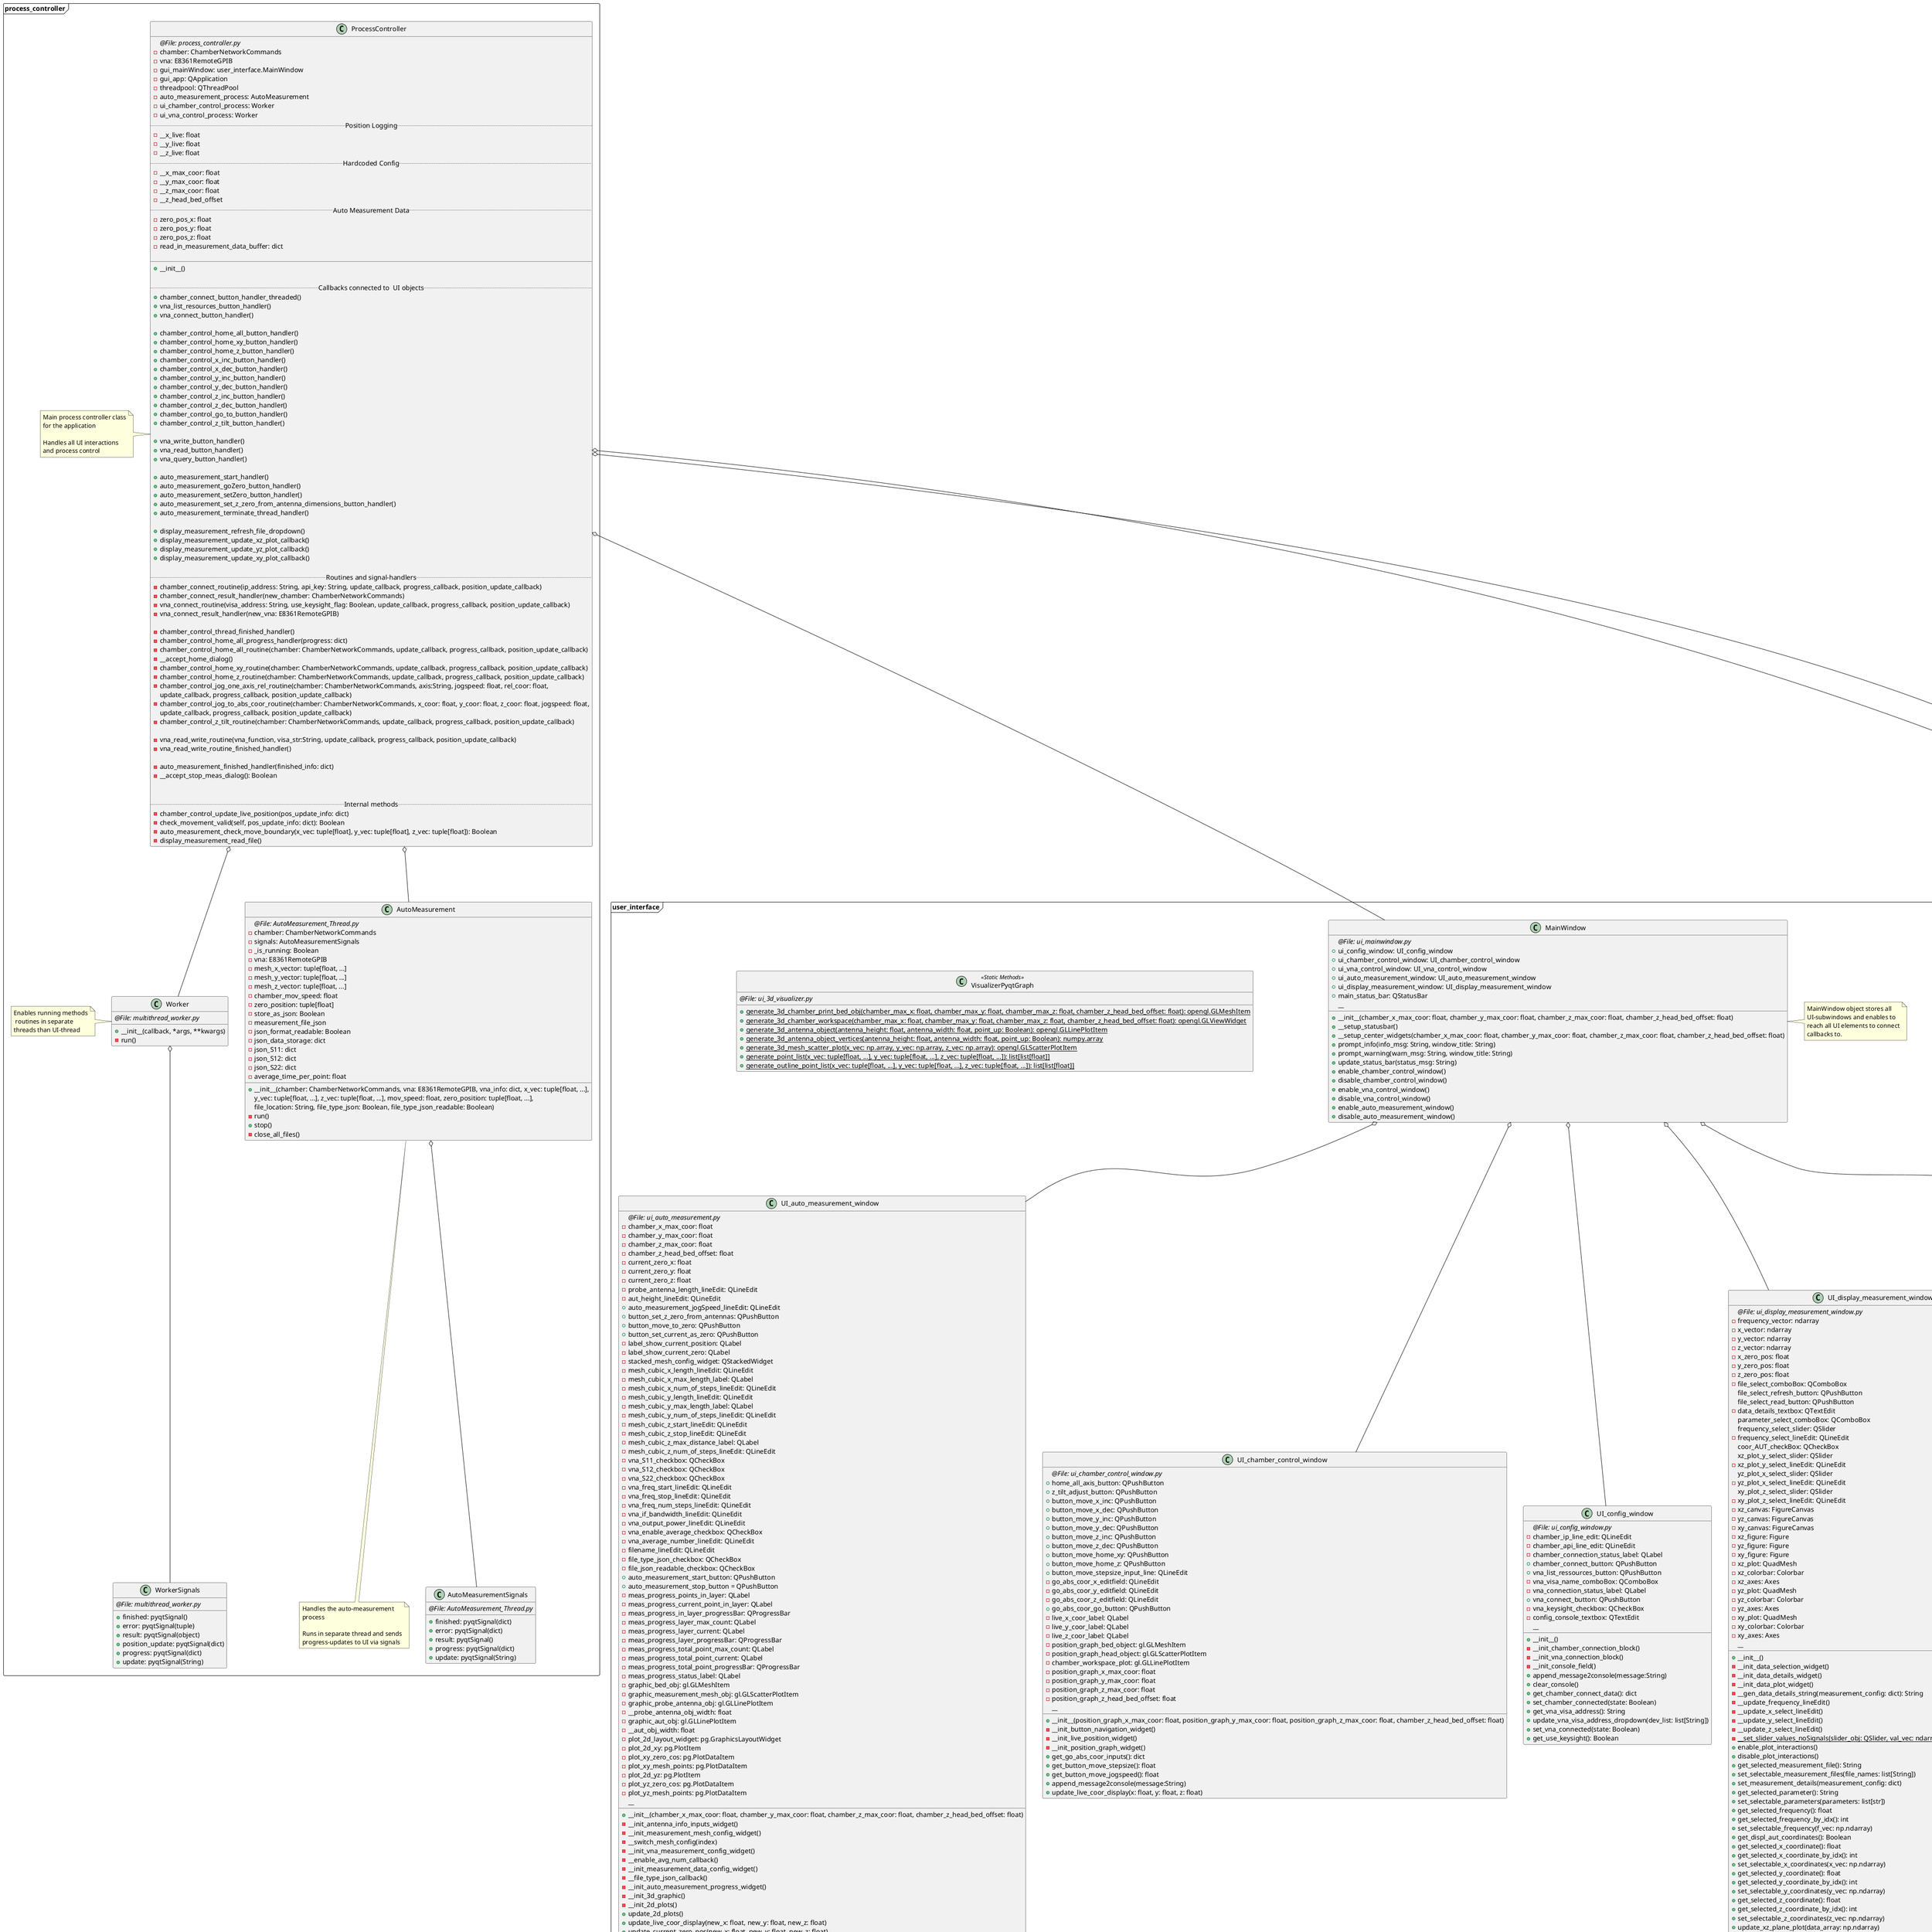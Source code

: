 @startuml
'https://plantuml.com/class-diagram

/'
'Python Modules'
package Python_Modules {
    class PyQt6 << (M, yellow) >>
    hide PyQt6 members
    class PyQtGraph << (M, yellow) >>
    hide PyQtGraph members
    class PyOpenGL << (M, yellow) >>
    hide PyOpenGL members
    class matplotlib << (M, yellow) >>
    hide matplotlib members
    class requests << (M, yellow) >>
    hide requests members
    class numpy << (M, yellow) >>
    hide numpy members
    class pyvisa << (M, yellow) >>
    hide pyvisa members
}
'/

'Grouping' || 'Class definitions'
package Hardware_Abstraction <<Frame>> {
    class NetworkDevice {
        {abstract}@File: PythonChamberApp/connection_handler/network_device.py
        - __ip_address: String
        - __api_key: String
        __
        'methods'
        + set_ip_address(new_ip: String): void
        + set_api_key(new_key: String): void
        + get_ip_address(): String
        + get_api_key(): String
        + check_if_reachable(): requests.Response
    }

    class ChamberNetworkCommands {
        {abstract}@File: PythonChamberApp/chamber_net_interface/chamber_net_interface.py
        ...
        __
        'methods'
        + chamber_connect_serial() : dict
        + chamber_disconnect_serial() : dict
        - __chamber_jog_with_flag(x: float, y: float, z: float, speed: float, abs_coordinate: Boolean) : dict
        + chamber_jog_abs(x: float, y: float, z: float, speed: float) : dict
        + chamber_jog_rel(x: float, y: float, z: float, speed: float) : dict
        + chamber_home_with_flag(axis: String) : dict
        + chamber_system_restart(): dict
        + chamber_z_tilt_with_flag(): dict
        + chamber_isflagset(): Boolean
        + chamber_set_flag(): dict
        + chamber_reset_flag(): dict
    }

    class E8361RemoteGPIB {
        {abstract}@File: PythonChamberApp/vna_net_interface/vna_net_interface.py
        - resource_manager: pyvisa.ResourceManager
        - pna_device: pyvisa.Resource
        - running_measurements: list
        __
        'methods'
        + list_resources(): tuple(String)
        + list_resources_all(): tuple(String)
        + connect_pna(resource_name: String): Boolean
        + disconnect_pna()
        + pna_read_idn(): String
        + pna_preset(): Boolean
        + pna_add_measurement(meas_name: String, parameter: list[String]): int <<Don't Use>>
        - get_idx_of_meas(meas_name: String): int
        - pna_set_freq_start(meas_name: String, freq_start: float): Boolean
        - pna_set_freq_stop(meas_name: String, freq_stop: float): Boolean
        - pna_set_IF_BW(meas_name: String, if_bw: float): Boolean
        - pna_set_sweep_num_of_points(meas_name: String, num_of_points: int): Boolean
        - pna_set_output_power(meas_name: String, power_dbm: float): Boolean
        - pna_is_busy(): Boolean
        - pna_get_x_axis(meas_name: String) : list
        + pna_read_meas_data(meas_name: String, parameter: String) : list[list[float]]
        - pna_set_trigger_manual(): Boolean
        - pna_trigger_measurement(meas_name: String): Boolean
        - pna_set_trigger_continuous(): Boolean
        - pna_set_average_number(meas_name: String, avg_number: int): Boolean
        - pna_disable_average(meas_name: String): Boolean
        + pna_add_measurement_detailed(meas_name: String, parameter: list[String], freq_start: float, freq_stop: float,
                                             if_bw: float, sweep_num_points: int, output_power: float, trigger_manual: Boolean, average_number: int): Boolean
        + pna_write_custom_string(visa_str: String)
        + pna_read_custom_string(visa_str: String): pyvisa.Response
        + pna_query_custom_string(visa_str: String): pyvisa.Response
    }

}

package process_controller <<Frame>>  {
    class AutoMeasurementSignals {
        {abstract}@File: AutoMeasurement_Thread.py
        + finished: pyqtSignal(dict)
        + error: pyqtSignal(dict)
        + result: pyqtSignal()
        + progress: pyqtSignal(dict)
        + update: pyqtSignal(String)
    }

    class AutoMeasurement {
        {abstract}@File: AutoMeasurement_Thread.py
        - chamber: ChamberNetworkCommands
        - signals: AutoMeasurementSignals
        - _is_running: Boolean
        - vna: E8361RemoteGPIB
        - mesh_x_vector: tuple[float, ...]
        - mesh_y_vector: tuple[float, ...]
        - mesh_z_vector: tuple[float, ...]
        - chamber_mov_speed: float
        - zero_position: tuple[float]
        - store_as_json: Boolean
        - measurement_file_json
        - json_format_readable: Boolean
        - json_data_storage: dict
        - json_S11: dict
        - json_S12: dict
        - json_S22: dict
        - average_time_per_point: float
        __
        'methods'
        + __init__(chamber: ChamberNetworkCommands, vna: E8361RemoteGPIB, vna_info: dict, x_vec: tuple[float, ...],
                 y_vec: tuple[float, ...], z_vec: tuple[float, ...], mov_speed: float, zero_position: tuple[float, ...],
                 file_location: String, file_type_json: Boolean, file_type_json_readable: Boolean)
        - run()
        + stop()
        - close_all_files()
    }
    note bottom: Handles the auto-measurement\nprocess\n\nRuns in separate thread and sends\nprogress-updates to UI via signals

    class WorkerSignals {
        {abstract}@File: multithread_worker.py
        + finished: pyqtSignal()
        + error: pyqtSignal(tuple)
        + result: pyqtSignal(object)
        + position_update: pyqtSignal(dict)
        + progress: pyqtSignal(dict)
        + update: pyqtSignal(String)
    }

    class Worker {
        {abstract}@File: multithread_worker.py
        __
        'methods'
        + __init__(callback, *args, **kwargs)
        - run()
    }
    note left: Enables running methods\n routines in separate\nthreads than UI-thread

    class ProcessController {
        {abstract}@File: process_controller.py
        - chamber: ChamberNetworkCommands
        - vna: E8361RemoteGPIB
        - gui_mainWindow: user_interface.MainWindow
        - gui_app: QApplication
        - threadpool: QThreadPool
        - auto_measurement_process: AutoMeasurement
        - ui_chamber_control_process: Worker
        - ui_vna_control_process: Worker
        .. Position Logging ..
        - __x_live: float
        - __y_live: float
        - __z_live: float
        .. Hardcoded Config ..
        - __x_max_coor: float
        - __y_max_coor: float
        - __z_max_coor: float
        - __z_head_bed_offset
        .. Auto Measurement Data ..
        - zero_pos_x: float
        - zero_pos_y: float
        - zero_pos_z: float
        - read_in_measurement_data_buffer: dict

        __
        'methods'
        + __init__()

        .. Callbacks connected to  UI objects ..
        + chamber_connect_button_handler_threaded()
        + vna_list_resources_button_handler()
        + vna_connect_button_handler()

        + chamber_control_home_all_button_handler()
        + chamber_control_home_xy_button_handler()
        + chamber_control_home_z_button_handler()
        + chamber_control_x_inc_button_handler()
        + chamber_control_x_dec_button_handler()
        + chamber_control_y_inc_button_handler()
        + chamber_control_y_dec_button_handler()
        + chamber_control_z_inc_button_handler()
        + chamber_control_z_dec_button_handler()
        + chamber_control_go_to_button_handler()
        + chamber_control_z_tilt_button_handler()

        + vna_write_button_handler()
        + vna_read_button_handler()
        + vna_query_button_handler()

        + auto_measurement_start_handler()
        + auto_measurement_goZero_button_handler()
        + auto_measurement_setZero_button_handler()
        + auto_measurement_set_z_zero_from_antenna_dimensions_button_handler()
        + auto_measurement_terminate_thread_handler()

        + display_measurement_refresh_file_dropdown()
        + display_measurement_update_xz_plot_callback()
        + display_measurement_update_yz_plot_callback()
        + display_measurement_update_xy_plot_callback()

        .. Routines and signal-handlers ..
        - chamber_connect_routine(ip_address: String, api_key: String, update_callback, progress_callback, position_update_callback)
        - chamber_connect_result_handler(new_chamber: ChamberNetworkCommands)
        - vna_connect_routine(visa_address: String, use_keysight_flag: Boolean, update_callback, progress_callback, position_update_callback)
        - vna_connect_result_handler(new_vna: E8361RemoteGPIB)

        - chamber_control_thread_finished_handler()
        - chamber_control_home_all_progress_handler(progress: dict)
        - chamber_control_home_all_routine(chamber: ChamberNetworkCommands, update_callback, progress_callback, position_update_callback)
        - __accept_home_dialog()
        - chamber_control_home_xy_routine(chamber: ChamberNetworkCommands, update_callback, progress_callback, position_update_callback)
        - chamber_control_home_z_routine(chamber: ChamberNetworkCommands, update_callback, progress_callback, position_update_callback)
        - chamber_control_jog_one_axis_rel_routine(chamber: ChamberNetworkCommands, axis:String, jogspeed: float, rel_coor: float,
        update_callback, progress_callback, position_update_callback)
        - chamber_control_jog_to_abs_coor_routine(chamber: ChamberNetworkCommands, x_coor: float, y_coor: float, z_coor: float, jogspeed: float,
        update_callback, progress_callback, position_update_callback)
        - chamber_control_z_tilt_routine(chamber: ChamberNetworkCommands, update_callback, progress_callback, position_update_callback)

        - vna_read_write_routine(vna_function, visa_str:String, update_callback, progress_callback, position_update_callback)
        - vna_read_write_routine_finished_handler()

        - auto_measurement_finished_handler(finished_info: dict)
        - __accept_stop_meas_dialog(): Boolean


        .. Internal methods ..
        - chamber_control_update_live_position(pos_update_info: dict)
        - check_movement_valid(self, pos_update_info: dict): Boolean
        - auto_measurement_check_move_boundary(x_vec: tuple[float], y_vec: tuple[float], z_vec: tuple[float]): Boolean
        - display_measurement_read_file()
    }
    note left: Main process controller class\nfor the application\n\nHandles all UI interactions\nand process control
}

package user_interface <<Frame>> {
    class VisualizerPyqtGraph <<Static Methods>>{
    {abstract}@File: ui_3d_visualizer.py
        {static} + generate_3d_chamber_print_bed_obj(chamber_max_x: float, chamber_max_y: float, chamber_max_z: float, chamber_z_head_bed_offset: float): opengl.GLMeshItem
        {static} + generate_3d_chamber_workspace(chamber_max_x: float, chamber_max_y: float, chamber_max_z: float, chamber_z_head_bed_offset: float): opengl.GLViewWidget
        {static} + generate_3d_antenna_object(antenna_height: float, antenna_width: float, point_up: Boolean): opengl.GLLinePlotItem
        {static} + generate_3d_antenna_object_vertices(antenna_height: float, antenna_width: float, point_up: Boolean): numpy.array
        {static} + generate_3d_mesh_scatter_plot(x_vec: np.array, y_vec: np.array, z_vec: np.array): opengl.GLScatterPlotItem
        {static} + generate_point_list(x_vec: tuple[float, ...], y_vec: tuple[float, ...], z_vec: tuple[float, ...]): list[list[float]]
        {static} + generate_outline_point_list(x_vec: tuple[float, ...], y_vec: tuple[float, ...], z_vec: tuple[float, ...]): list[list[float]]
    }

    class UI_auto_measurement_window {
    {abstract}@File: ui_auto_measurement.py
        - chamber_x_max_coor: float
        - chamber_y_max_coor: float
        - chamber_z_max_coor: float
        - chamber_z_head_bed_offset: float
        - current_zero_x: float
        - current_zero_y: float
        - current_zero_z: float
        - probe_antenna_length_lineEdit: QLineEdit
        - aut_height_lineEdit: QLineEdit
        + auto_measurement_jogSpeed_lineEdit: QLineEdit
        + button_set_z_zero_from_antennas: QPushButton
        + button_move_to_zero: QPushButton
        + button_set_current_as_zero: QPushButton
        - label_show_current_position: QLabel
        - label_show_current_zero: QLabel
        - stacked_mesh_config_widget: QStackedWidget
        - mesh_cubic_x_length_lineEdit: QLineEdit
        - mesh_cubic_x_max_length_label: QLabel
        - mesh_cubic_x_num_of_steps_lineEdit: QLineEdit
        - mesh_cubic_y_length_lineEdit: QLineEdit
        - mesh_cubic_y_max_length_label: QLabel
        - mesh_cubic_y_num_of_steps_lineEdit: QLineEdit
        - mesh_cubic_z_start_lineEdit: QLineEdit
        - mesh_cubic_z_stop_lineEdit: QLineEdit
        - mesh_cubic_z_max_distance_label: QLabel
        - mesh_cubic_z_num_of_steps_lineEdit: QLineEdit
        - vna_S11_checkbox: QCheckBox
        - vna_S12_checkbox: QCheckBox
        - vna_S22_checkbox: QCheckBox
        - vna_freq_start_lineEdit: QLineEdit
        - vna_freq_stop_lineEdit: QLineEdit
        - vna_freq_num_steps_lineEdit: QLineEdit
        - vna_if_bandwidth_lineEdit: QLineEdit
        - vna_output_power_lineEdit: QLineEdit
        - vna_enable_average_checkbox: QCheckBox
        - vna_average_number_lineEdit: QLineEdit
        - filename_lineEdit: QLineEdit
        - file_type_json_checkbox: QCheckBox
        - file_json_readable_checkbox: QCheckBox
        + auto_measurement_start_button: QPushButton
        + auto_measurement_stop_button = QPushButton
        - meas_progress_points_in_layer: QLabel
        - meas_progress_current_point_in_layer: QLabel
        - meas_progress_in_layer_progressBar: QProgressBar
        - meas_progress_layer_max_count: QLabel
        - meas_progress_layer_current: QLabel
        - meas_progress_layer_progressBar: QProgressBar
        - meas_progress_total_point_max_count: QLabel
        - meas_progress_total_point_current: QLabel
        - meas_progress_total_point_progressBar: QProgressBar
        - meas_progress_status_label: QLabel
        - graphic_bed_obj: gl.GLMeshItem
        - graphic_measurement_mesh_obj: gl.GLScatterPlotItem
        - graphic_probe_antenna_obj: gl.GLLinePlotItem
        - __probe_antenna_obj_width: float
        - graphic_aut_obj: gl.GLLinePlotItem
        - __aut_obj_width: float
        - plot_2d_layout_widget: pg.GraphicsLayoutWidget
        - plot_2d_xy: pg.PlotItem
        - plot_xy_zero_cos: pg.PlotDataItem
        - plot_xy_mesh_points: pg.PlotDataItem
        - plot_2d_yz: pg.PlotItem
        - plot_yz_zero_cos: pg.PlotDataItem
        - plot_yz_mesh_points: pg.PlotDataItem
        __
        'methods'
        + __init__(chamber_x_max_coor: float, chamber_y_max_coor: float, chamber_z_max_coor: float, chamber_z_head_bed_offset: float)
        - __init_antenna_info_inputs_widget()
        - __init_measurement_mesh_config_widget()
        - __switch_mesh_config(index)
        - __init_vna_measurement_config_widget()
        - __enable_avg_num_callback()
        - __init_measurement_data_config_widget()
        - __file_type_json_callback()
        - __init_auto_measurement_progress_widget()
        - __init_3d_graphic()
        - __init_2d_plots()
        + update_2d_plots()
        + update_live_coor_display(new_x: float, new_y: float, new_z: float)
        + update_current_zero_pos(new_x: float, new_y: float, new_z: float)
        - update_mesh_max_input_labels()
        - update_mesh_display()
        + update_auto_measurement_progress_state(state_info: dict)
        + get_mesh_cubic_data(): dict
        + get_probe_antenna_length(): float
        + get_aut_height(): float
        + get_auto_measurement_jogspeed(): float
        + get_new_filename(): String
        + disable_chamber_move_interaction()
        + enable_chamber_move_interaction()
        + get_vna_configuration(): dict
        + get_is_file_json(): Boolean
        + get_is_file_json_readable(): Boolean
    }

    class UI_chamber_control_window {
    {abstract}@File: ui_chamber_control_window.py
        + home_all_axis_button: QPushButton
        + z_tilt_adjust_button: QPushButton
        + button_move_x_inc: QPushButton
        + button_move_x_dec: QPushButton
        + button_move_y_inc: QPushButton
        + button_move_y_dec: QPushButton
        + button_move_z_inc: QPushButton
        + button_move_z_dec: QPushButton
        + button_move_home_xy: QPushButton
        + button_move_home_z: QPushButton
        + button_move_stepsize_input_line: QLineEdit
        - go_abs_coor_x_editfield: QLineEdit
        - go_abs_coor_y_editfield: QLineEdit
        - go_abs_coor_z_editfield: QLineEdit
        + go_abs_coor_go_button: QPushButton
        - live_x_coor_label: QLabel
        - live_y_coor_label: QLabel
        - live_z_coor_label: QLabel
        - position_graph_bed_object: gl.GLMeshItem
        - position_graph_head_object: gl.GLScatterPlotItem
        - chamber_workspace_plot: gl.GLLinePlotItem
        - position_graph_x_max_coor: float
        - position_graph_y_max_coor: float
        - position_graph_z_max_coor: float
        - position_graph_z_head_bed_offset: float
        __
        'methods'
        + __init__(position_graph_x_max_coor: float, position_graph_y_max_coor: float, position_graph_z_max_coor: float, chamber_z_head_bed_offset: float)
        - __init_button_navigation_widget()
        - __init_live_position_widget()
        - __init_position_graph_widget()
        + get_go_abs_coor_inputs(): dict
        + get_button_move_stepsize(): float
        + get_button_move_jogspeed(): float
        + append_message2console(message:String)
        + update_live_coor_display(x: float, y: float, z: float)
    }

    class UI_config_window {
    {abstract}@File: ui_config_window.py
        - chamber_ip_line_edit: QLineEdit
        - chamber_api_line_edit: QLineEdit
        - chamber_connection_status_label: QLabel
        + chamber_connect_button: QPushButton
        + vna_list_ressources_button: QPushButton
        - vna_visa_name_comboBox: QComboBox
        - vna_connection_status_label: QLabel
        + vna_connect_button: QPushButton
        - vna_keysight_checkbox: QCheckBox
        - config_console_textbox: QTextEdit
        __
        'methods'
        + __init__()
        - __init_chamber_connection_block()
        - __init_vna_connection_block()
        - __init_console_field()
        + append_message2console(message:String)
        + clear_console()
        + get_chamber_connect_data(): dict
        + set_chamber_connected(state: Boolean)
        + get_vna_visa_address(): String
        + update_vna_visa_address_dropdown(dev_list: list[String])
        + set_vna_connected(state: Boolean)
        + get_use_keysight(): Boolean
    }

    class UI_display_measurement_window {
    {abstract}@File: ui_display_measurement_window.py
        - frequency_vector: ndarray
        - x_vector: ndarray
        - y_vector: ndarray
        - z_vector: ndarray
        - x_zero_pos: float
        - y_zero_pos: float
        - z_zero_pos: float
        - file_select_comboBox: QComboBox
        file_select_refresh_button: QPushButton
        file_select_read_button: QPushButton
        - data_details_textbox: QTextEdit
        parameter_select_comboBox: QComboBox
        frequency_select_slider: QSlider
        - frequency_select_lineEdit: QLineEdit
        coor_AUT_checkBox: QCheckBox
        xz_plot_y_select_slider: QSlider
        - xz_plot_y_select_lineEdit: QLineEdit
        yz_plot_x_select_slider: QSlider
        - yz_plot_x_select_lineEdit: QLineEdit
        xy_plot_z_select_slider: QSlider
        - xy_plot_z_select_lineEdit: QLineEdit
        - xz_canvas: FigureCanvas
        - yz_canvas: FigureCanvas
        - xy_canvas: FigureCanvas
        - xz_figure: Figure
        - yz_figure: Figure
        - xy_figure: Figure
        - xz_plot: QuadMesh
        - xz_colorbar: Colorbar
        - xz_axes: Axes
        - yz_plot: QuadMesh
        - yz_colorbar: Colorbar
        - yz_axes: Axes
        - xy_plot: QuadMesh
        - xy_colorbar: Colorbar
        - xy_axes: Axes
        __
        'methods'
        + __init__()
        - __init_data_selection_widget()
        - __init_data_details_widget()
        - __init_data_plot_widget()
        - __gen_data_details_string(measurement_config: dict): String
        - __update_frequency_lineEdit()
        - __update_x_select_lineEdit()
        - __update_y_select_lineEdit()
        - __update_z_select_lineEdit()
        {static} - __set_slider_values_noSignals(slider_obj: QSlider, val_vec: ndarray)
        + enable_plot_interactions()
        + disable_plot_interactions()
        + get_selected_measurement_file(): String
        + set_selectable_measurement_files(file_names: list[String])
        + set_measurement_details(measurement_config: dict)
        + get_selected_parameter(): String
        + set_selectable_parameters(parameters: list[str])
        + get_selected_frequency(): float
        + get_selected_frequency_by_idx(): int
        + set_selectable_frequency(f_vec: np.ndarray)
        + get_displ_aut_coordinates(): Boolean
        + get_selected_x_coordinate(): float
        + get_selected_x_coordinate_by_idx(): int
        + set_selectable_x_coordinates(x_vec: np.ndarray)
        + get_selected_y_coordinate(): float
        + get_selected_y_coordinate_by_idx(): int
        + set_selectable_y_coordinates(y_vec: np.ndarray)
        + get_selected_z_coordinate(): float
        + get_selected_z_coordinate_by_idx(): int
        + set_selectable_z_coordinates(z_vec: np.ndarray)
        + update_xz_plane_plot(data_array: np.ndarray)
        + update_yz_plane_plot(data_array: np.ndarray)
        + update_xy_plane_plot(data_array: np.ndarray)
        {static} + gen_meshgrid_from_meas_points(x_vec: np.ndarray, y_vec: np.ndarray): ndarray, ndarray
    }

    class MainWindow {
    {abstract}@File: ui_mainwindow.py
        + ui_config_window: UI_config_window
        + ui_chamber_control_window: UI_chamber_control_window
        + ui_vna_control_window: UI_vna_control_window
        + ui_auto_measurement_window: UI_auto_measurement_window
        + ui_display_measurement_window: UI_display_measurement_window
        + main_status_bar: QStatusBar
        __
        'methods'
        + __init__(chamber_x_max_coor: float, chamber_y_max_coor: float, chamber_z_max_coor: float, chamber_z_head_bed_offset: float)
        + __setup_statusbar()
        + __setup_center_widgets(chamber_x_max_coor: float, chamber_y_max_coor: float, chamber_z_max_coor: float, chamber_z_head_bed_offset: float)
        + prompt_info(info_msg: String, window_title: String)
        + prompt_warning(warn_msg: String, window_title: String)
        + update_status_bar(status_msg: String)
        + enable_chamber_control_window()
        + disable_chamber_control_window()
        + enable_vna_control_window()
        + disable_vna_control_window()
        + enable_auto_measurement_window()
        + disable_auto_measurement_window()
    }
    note right: MainWindow object stores all\nUI-subwindows and enables to\nreach all UI elements to connect\ncallbacks to.

    class UI_vna_control_window {
    {abstract}@File: ui_vna_control_window.py
        - visa_command_line_edit: QLineEdit
        + visa_write_button: QPushButton
        + visa_read_button: QPushButton
        + visa_query_button: QPushButton
        - vna_console_textbox: QTextEdit
        __
        'methods'
        + __init__()
        + append_message2console(message: String)
        + clear_console()
        + get_visa_string(): String
    }
}

/'
'Used Modules'
Python_Modules.PyQt6 -- user_interface
Python_Modules.PyOpenGL -- user_interface
Python_Modules.matplotlib -- user_interface
Python_Modules.PyQtGraph -- user_interface
Python_Modules.requests -- Hardware_Abstraction
Python_Modules.pyvisa -- Hardware_Abstraction
Python_Modules.numpy -- process_controller
'/

'Class relations'
NetworkDevice <|-- ChamberNetworkCommands

process_controller.ProcessController o-- Hardware_Abstraction.E8361RemoteGPIB
process_controller.ProcessController o-- Hardware_Abstraction.ChamberNetworkCommands
process_controller.ProcessController o-- process_controller.AutoMeasurement
process_controller.ProcessController o-- process_controller.Worker
process_controller.ProcessController o-- user_interface.MainWindow

process_controller.AutoMeasurement o-- process_controller.AutoMeasurementSignals

Worker o-- WorkerSignals

user_interface.MainWindow o-- user_interface.UI_config_window
user_interface.MainWindow o-- user_interface.UI_chamber_control_window
user_interface.MainWindow o-- user_interface.UI_vna_control_window
user_interface.MainWindow o-- user_interface.UI_auto_measurement_window
user_interface.MainWindow o-- user_interface.UI_display_measurement_window

/'
'visual-commands'

hide user_interface.UI_auto_measurement_window members
hide user_interface.UI_chamber_control_window members
hide user_interface.UI_config_window members
hide user_interface.UI_display_measurement_window members
hide user_interface.UI_vna_control_window members
hide user_interface.VisualizerPyqtGraph members

hide Hardware_Abstraction.ChamberNetworkCommands members
hide Hardware_Abstraction.E8361RemoteGPIB members
hide Hardware_Abstraction.NetworkDevice members

'show methods
hide members
show process_controller.ProcessController members
'/
@enduml